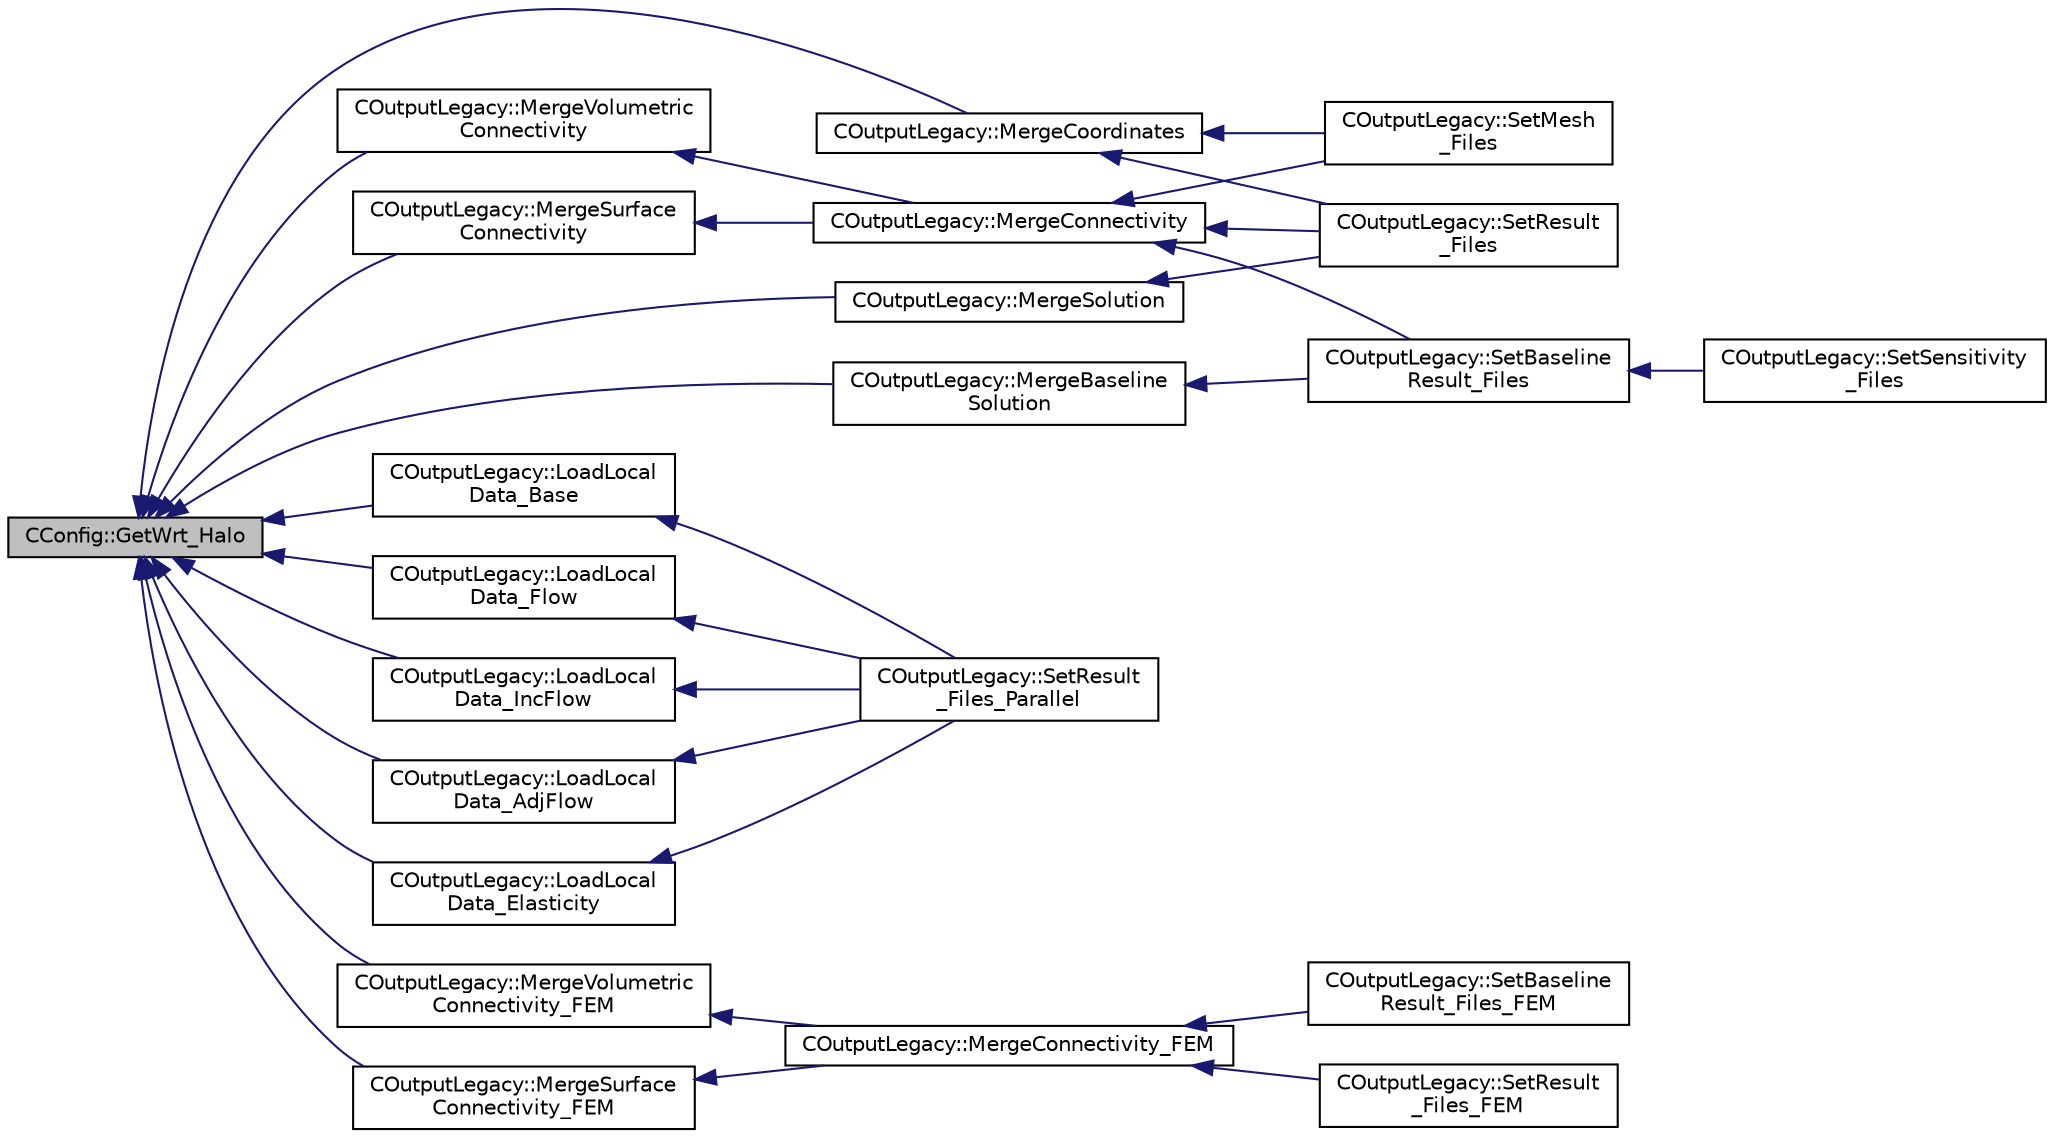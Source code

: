 digraph "CConfig::GetWrt_Halo"
{
  edge [fontname="Helvetica",fontsize="10",labelfontname="Helvetica",labelfontsize="10"];
  node [fontname="Helvetica",fontsize="10",shape=record];
  rankdir="LR";
  Node13806 [label="CConfig::GetWrt_Halo",height=0.2,width=0.4,color="black", fillcolor="grey75", style="filled", fontcolor="black"];
  Node13806 -> Node13807 [dir="back",color="midnightblue",fontsize="10",style="solid",fontname="Helvetica"];
  Node13807 [label="COutputLegacy::MergeCoordinates",height=0.2,width=0.4,color="black", fillcolor="white", style="filled",URL="$class_c_output_legacy.html#a3f1c067d23f6aae689001d2417753c89",tooltip="Merge the node coordinates from all processors. "];
  Node13807 -> Node13808 [dir="back",color="midnightblue",fontsize="10",style="solid",fontname="Helvetica"];
  Node13808 [label="COutputLegacy::SetResult\l_Files",height=0.2,width=0.4,color="black", fillcolor="white", style="filled",URL="$class_c_output_legacy.html#aa817439538e8cf82f82acbfa0bf7e735",tooltip="Writes and organizes the all the output files, except the history one, for serial computations..."];
  Node13807 -> Node13809 [dir="back",color="midnightblue",fontsize="10",style="solid",fontname="Helvetica"];
  Node13809 [label="COutputLegacy::SetMesh\l_Files",height=0.2,width=0.4,color="black", fillcolor="white", style="filled",URL="$class_c_output_legacy.html#a9301e0b2ff5e38a8337127ce74c49ac8",tooltip="Writes and organizes the all the output files, except the history one, for serial computations..."];
  Node13806 -> Node13810 [dir="back",color="midnightblue",fontsize="10",style="solid",fontname="Helvetica"];
  Node13810 [label="COutputLegacy::MergeVolumetric\lConnectivity",height=0.2,width=0.4,color="black", fillcolor="white", style="filled",URL="$class_c_output_legacy.html#a39d17bdf99d1d93c84834a4f04527c84",tooltip="Merge the connectivity for a single element type from all processors. "];
  Node13810 -> Node13811 [dir="back",color="midnightblue",fontsize="10",style="solid",fontname="Helvetica"];
  Node13811 [label="COutputLegacy::MergeConnectivity",height=0.2,width=0.4,color="black", fillcolor="white", style="filled",URL="$class_c_output_legacy.html#a1fca7d82115b30a586f40c1d8bdc94d3",tooltip="Merge the geometry into a data structure used for output file writing. "];
  Node13811 -> Node13808 [dir="back",color="midnightblue",fontsize="10",style="solid",fontname="Helvetica"];
  Node13811 -> Node13812 [dir="back",color="midnightblue",fontsize="10",style="solid",fontname="Helvetica"];
  Node13812 [label="COutputLegacy::SetBaseline\lResult_Files",height=0.2,width=0.4,color="black", fillcolor="white", style="filled",URL="$class_c_output_legacy.html#aa494f988736bb5a657fcaf9b8e0c2e85",tooltip="Writes and organizes the all the output files, except the history one, for serial computations..."];
  Node13812 -> Node13813 [dir="back",color="midnightblue",fontsize="10",style="solid",fontname="Helvetica"];
  Node13813 [label="COutputLegacy::SetSensitivity\l_Files",height=0.2,width=0.4,color="black", fillcolor="white", style="filled",URL="$class_c_output_legacy.html#ab6d1b1d7a16dc1538914c2ca98e2fea7",tooltip="Write the sensitivity (including mesh sensitivity) computed with the discrete adjoint method on the s..."];
  Node13811 -> Node13809 [dir="back",color="midnightblue",fontsize="10",style="solid",fontname="Helvetica"];
  Node13806 -> Node13814 [dir="back",color="midnightblue",fontsize="10",style="solid",fontname="Helvetica"];
  Node13814 [label="COutputLegacy::MergeSurface\lConnectivity",height=0.2,width=0.4,color="black", fillcolor="white", style="filled",URL="$class_c_output_legacy.html#a1269e5646bfd84fcc9d0154906a8c558",tooltip="Merge the connectivity for a single element type from all processors. "];
  Node13814 -> Node13811 [dir="back",color="midnightblue",fontsize="10",style="solid",fontname="Helvetica"];
  Node13806 -> Node13815 [dir="back",color="midnightblue",fontsize="10",style="solid",fontname="Helvetica"];
  Node13815 [label="COutputLegacy::MergeSolution",height=0.2,width=0.4,color="black", fillcolor="white", style="filled",URL="$class_c_output_legacy.html#af30cc9d6a1d32da2af7043901a5914cf",tooltip="Merge the solution into a data structure used for output file writing. "];
  Node13815 -> Node13808 [dir="back",color="midnightblue",fontsize="10",style="solid",fontname="Helvetica"];
  Node13806 -> Node13816 [dir="back",color="midnightblue",fontsize="10",style="solid",fontname="Helvetica"];
  Node13816 [label="COutputLegacy::MergeBaseline\lSolution",height=0.2,width=0.4,color="black", fillcolor="white", style="filled",URL="$class_c_output_legacy.html#ac379839291d78c2e41636b544584f647",tooltip="Merge the solution into a data structure used for output file writing. "];
  Node13816 -> Node13812 [dir="back",color="midnightblue",fontsize="10",style="solid",fontname="Helvetica"];
  Node13806 -> Node13817 [dir="back",color="midnightblue",fontsize="10",style="solid",fontname="Helvetica"];
  Node13817 [label="COutputLegacy::LoadLocal\lData_Flow",height=0.2,width=0.4,color="black", fillcolor="white", style="filled",URL="$class_c_output_legacy.html#a83e5de863b29fe3a222074d93d696d57",tooltip="Load the desired solution data into a structure used for parallel reordering and output file writing ..."];
  Node13817 -> Node13818 [dir="back",color="midnightblue",fontsize="10",style="solid",fontname="Helvetica"];
  Node13818 [label="COutputLegacy::SetResult\l_Files_Parallel",height=0.2,width=0.4,color="black", fillcolor="white", style="filled",URL="$class_c_output_legacy.html#a9e7832982d8237df4df455b027fd203b",tooltip="Writes and organizes the all the output files, except the history one, for parallel computations..."];
  Node13806 -> Node13819 [dir="back",color="midnightblue",fontsize="10",style="solid",fontname="Helvetica"];
  Node13819 [label="COutputLegacy::LoadLocal\lData_IncFlow",height=0.2,width=0.4,color="black", fillcolor="white", style="filled",URL="$class_c_output_legacy.html#a2d955089c8894a2eb795970f06e7900d",tooltip="Load the desired solution data into a structure used for parallel reordering and output file writing ..."];
  Node13819 -> Node13818 [dir="back",color="midnightblue",fontsize="10",style="solid",fontname="Helvetica"];
  Node13806 -> Node13820 [dir="back",color="midnightblue",fontsize="10",style="solid",fontname="Helvetica"];
  Node13820 [label="COutputLegacy::LoadLocal\lData_AdjFlow",height=0.2,width=0.4,color="black", fillcolor="white", style="filled",URL="$class_c_output_legacy.html#a37180b5adabfb37cdc540e99cd43e347",tooltip="Load the desired solution data into a structure used for parallel reordering and output file writing ..."];
  Node13820 -> Node13818 [dir="back",color="midnightblue",fontsize="10",style="solid",fontname="Helvetica"];
  Node13806 -> Node13821 [dir="back",color="midnightblue",fontsize="10",style="solid",fontname="Helvetica"];
  Node13821 [label="COutputLegacy::LoadLocal\lData_Elasticity",height=0.2,width=0.4,color="black", fillcolor="white", style="filled",URL="$class_c_output_legacy.html#affd55f3cde485db80b04475bec5dd600",tooltip="Load the desired solution data into a structure used for parallel reordering and output file writing ..."];
  Node13821 -> Node13818 [dir="back",color="midnightblue",fontsize="10",style="solid",fontname="Helvetica"];
  Node13806 -> Node13822 [dir="back",color="midnightblue",fontsize="10",style="solid",fontname="Helvetica"];
  Node13822 [label="COutputLegacy::LoadLocal\lData_Base",height=0.2,width=0.4,color="black", fillcolor="white", style="filled",URL="$class_c_output_legacy.html#acd1d0d237e417b19c6a4cdb2f3e79a6a",tooltip="Load the desired solution data into a structure used for parallel reordering and output file writing ..."];
  Node13822 -> Node13818 [dir="back",color="midnightblue",fontsize="10",style="solid",fontname="Helvetica"];
  Node13806 -> Node13823 [dir="back",color="midnightblue",fontsize="10",style="solid",fontname="Helvetica"];
  Node13823 [label="COutputLegacy::MergeVolumetric\lConnectivity_FEM",height=0.2,width=0.4,color="black", fillcolor="white", style="filled",URL="$class_c_output_legacy.html#aebd7f2340686aea0308fbf38e7a46e72",tooltip="Merge the connectivity for a single element type from all processors for the FEM solver. "];
  Node13823 -> Node13824 [dir="back",color="midnightblue",fontsize="10",style="solid",fontname="Helvetica"];
  Node13824 [label="COutputLegacy::MergeConnectivity_FEM",height=0.2,width=0.4,color="black", fillcolor="white", style="filled",URL="$class_c_output_legacy.html#a73ac84a0613171e5b77c86055b8a1487",tooltip="Merge the FEM geometry into a data structure used for output file writing. "];
  Node13824 -> Node13825 [dir="back",color="midnightblue",fontsize="10",style="solid",fontname="Helvetica"];
  Node13825 [label="COutputLegacy::SetResult\l_Files_FEM",height=0.2,width=0.4,color="black", fillcolor="white", style="filled",URL="$class_c_output_legacy.html#a25b90eb5e2bd0f05f92a89f0768f2181",tooltip="Writes and organizes the all the output files, except the history one, for serial computations with t..."];
  Node13824 -> Node13826 [dir="back",color="midnightblue",fontsize="10",style="solid",fontname="Helvetica"];
  Node13826 [label="COutputLegacy::SetBaseline\lResult_Files_FEM",height=0.2,width=0.4,color="black", fillcolor="white", style="filled",URL="$class_c_output_legacy.html#a46c1054bac8c154e4f3464cc1913e06f",tooltip="Writes and organizes the all the output files, except the history one, for DG-FEM simulations (SU2_SO..."];
  Node13806 -> Node13827 [dir="back",color="midnightblue",fontsize="10",style="solid",fontname="Helvetica"];
  Node13827 [label="COutputLegacy::MergeSurface\lConnectivity_FEM",height=0.2,width=0.4,color="black", fillcolor="white", style="filled",URL="$class_c_output_legacy.html#ae2f0e0809fd6b66b5f8a21442928822c",tooltip="Merge the connectivity for a single element type from all processors for the FEM solver. "];
  Node13827 -> Node13824 [dir="back",color="midnightblue",fontsize="10",style="solid",fontname="Helvetica"];
}
